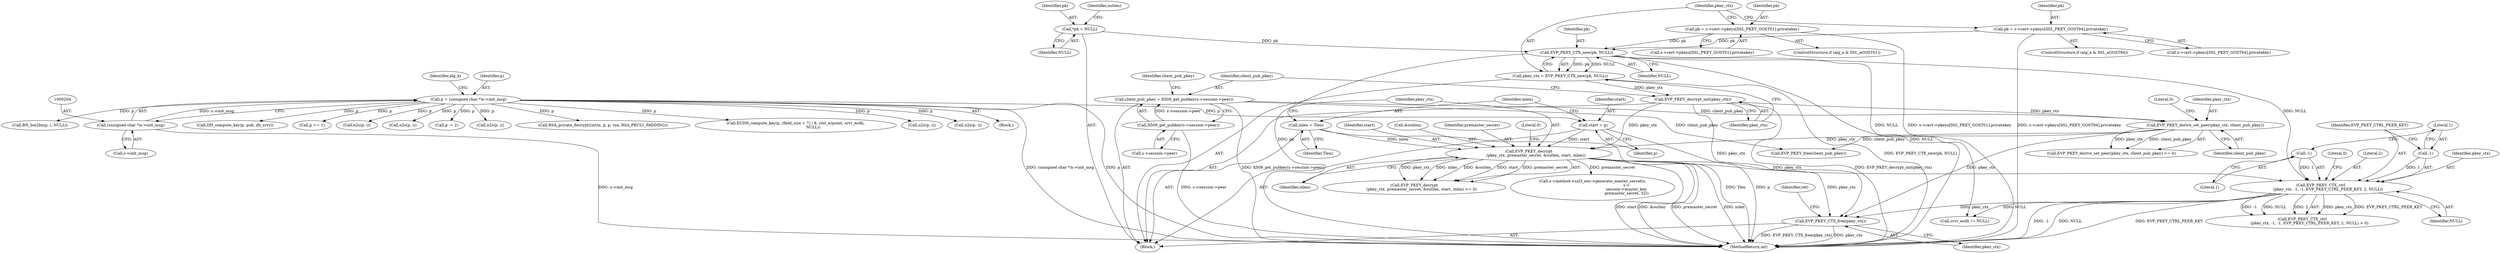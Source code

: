 digraph "0_openssl_3c66a669dfc7b3792f7af0758ea26fe8502ce70c@API" {
"1002118" [label="(Call,EVP_PKEY_CTX_free(pkey_ctx))"];
"1002064" [label="(Call,EVP_PKEY_decrypt\n            (pkey_ctx, premaster_secret, &outlen, start, inlen))"];
"1002008" [label="(Call,EVP_PKEY_decrypt_init(pkey_ctx))"];
"1002003" [label="(Call,pkey_ctx = EVP_PKEY_CTX_new(pk, NULL))"];
"1002005" [label="(Call,EVP_PKEY_CTX_new(pk, NULL))"];
"1001992" [label="(Call,pk = s->cert->pkeys[SSL_PKEY_GOST01].privatekey)"];
"1001976" [label="(Call,pk = s->cert->pkeys[SSL_PKEY_GOST94].privatekey)"];
"1001947" [label="(Call,*pk = NULL)"];
"1002023" [label="(Call,EVP_PKEY_derive_set_peer(pkey_ctx, client_pub_pkey))"];
"1002010" [label="(Call,client_pub_pkey = X509_get_pubkey(s->session->peer))"];
"1002012" [label="(Call,X509_get_pubkey(s->session->peer))"];
"1002056" [label="(Call,start = p)"];
"1000201" [label="(Call,p = (unsigned char *)s->init_msg)"];
"1000203" [label="(Call,(unsigned char *)s->init_msg)"];
"1002059" [label="(Call,inlen = Tlen)"];
"1002098" [label="(Call,EVP_PKEY_CTX_ctrl\n            (pkey_ctx, -1, -1, EVP_PKEY_CTRL_PEER_KEY, 2, NULL))"];
"1002100" [label="(Call,-1)"];
"1002102" [label="(Call,-1)"];
"1002012" [label="(Call,X509_get_pubkey(s->session->peer))"];
"1002148" [label="(Call,srvr_ecdh != NULL)"];
"1001949" [label="(Identifier,NULL)"];
"1002022" [label="(Call,EVP_PKEY_derive_set_peer(pkey_ctx, client_pub_pkey) <= 0)"];
"1002099" [label="(Identifier,pkey_ctx)"];
"1002057" [label="(Identifier,start)"];
"1001988" [label="(ControlStructure,if (alg_a & SSL_aGOST01))"];
"1002107" [label="(Literal,0)"];
"1002056" [label="(Call,start = p)"];
"1002119" [label="(Identifier,pkey_ctx)"];
"1001954" [label="(Identifier,outlen)"];
"1002025" [label="(Identifier,client_pub_pkey)"];
"1002116" [label="(Call,EVP_PKEY_free(client_pub_pkey))"];
"1001423" [label="(Call,p += 1)"];
"1001566" [label="(Call,n2s(p, i))"];
"1001802" [label="(Call,n2s(p, i))"];
"1002101" [label="(Literal,1)"];
"1002013" [label="(Call,s->session->peer)"];
"1002011" [label="(Identifier,client_pub_pkey)"];
"1000575" [label="(Call,p -= 2)"];
"1002102" [label="(Call,-1)"];
"1002083" [label="(Call,s->method->ssl3_enc->generate_master_secret(s,\n                                                        s->\n                                                        session->master_key,\n                                                        premaster_secret, 32))"];
"1002004" [label="(Identifier,pkey_ctx)"];
"1001947" [label="(Call,*pk = NULL)"];
"1002069" [label="(Identifier,start)"];
"1002005" [label="(Call,EVP_PKEY_CTX_new(pk, NULL))"];
"1001972" [label="(ControlStructure,if (alg_a & SSL_aGOST94))"];
"1002059" [label="(Call,inlen = Tlen)"];
"1001977" [label="(Identifier,pk)"];
"1002007" [label="(Identifier,NULL)"];
"1000847" [label="(Call,n2s(p, i))"];
"1002097" [label="(Call,EVP_PKEY_CTX_ctrl\n            (pkey_ctx, -1, -1, EVP_PKEY_CTRL_PEER_KEY, 2, NULL) > 0)"];
"1002100" [label="(Call,-1)"];
"1002006" [label="(Identifier,pk)"];
"1002104" [label="(Identifier,EVP_PKEY_CTRL_PEER_KEY)"];
"1002065" [label="(Identifier,pkey_ctx)"];
"1002026" [label="(Literal,0)"];
"1002121" [label="(Identifier,ret)"];
"1002118" [label="(Call,EVP_PKEY_CTX_free(pkey_ctx))"];
"1000385" [label="(Call,RSA_private_decrypt((int)n, p, p, rsa, RSA_PKCS1_PADDING))"];
"1001475" [label="(Call,ECDH_compute_key(p, (field_size + 7) / 8, clnt_ecpoint, srvr_ecdh,\n                             NULL))"];
"1002163" [label="(MethodReturn,int)"];
"1002098" [label="(Call,EVP_PKEY_CTX_ctrl\n            (pkey_ctx, -1, -1, EVP_PKEY_CTRL_PEER_KEY, 2, NULL))"];
"1002070" [label="(Identifier,inlen)"];
"1002066" [label="(Identifier,premaster_secret)"];
"1000205" [label="(Call,s->init_msg)"];
"1002061" [label="(Identifier,Tlen)"];
"1000209" [label="(Identifier,alg_k)"];
"1000203" [label="(Call,(unsigned char *)s->init_msg)"];
"1002106" [label="(Identifier,NULL)"];
"1002008" [label="(Call,EVP_PKEY_decrypt_init(pkey_ctx))"];
"1000330" [label="(Call,n2s(p, i))"];
"1002064" [label="(Call,EVP_PKEY_decrypt\n            (pkey_ctx, premaster_secret, &outlen, start, inlen))"];
"1001978" [label="(Call,s->cert->pkeys[SSL_PKEY_GOST94].privatekey)"];
"1002105" [label="(Literal,2)"];
"1002058" [label="(Identifier,p)"];
"1002009" [label="(Identifier,pkey_ctx)"];
"1002003" [label="(Call,pkey_ctx = EVP_PKEY_CTX_new(pk, NULL))"];
"1002024" [label="(Identifier,pkey_ctx)"];
"1000532" [label="(Call,n2s(p, i))"];
"1002103" [label="(Literal,1)"];
"1001936" [label="(Block,)"];
"1002060" [label="(Identifier,inlen)"];
"1000202" [label="(Identifier,p)"];
"1001993" [label="(Identifier,pk)"];
"1000143" [label="(Block,)"];
"1002010" [label="(Call,client_pub_pkey = X509_get_pubkey(s->session->peer))"];
"1000201" [label="(Call,p = (unsigned char *)s->init_msg)"];
"1002071" [label="(Literal,0)"];
"1001948" [label="(Identifier,pk)"];
"1000725" [label="(Call,BN_bin2bn(p, i, NULL))"];
"1002067" [label="(Call,&outlen)"];
"1001976" [label="(Call,pk = s->cert->pkeys[SSL_PKEY_GOST94].privatekey)"];
"1002019" [label="(Identifier,client_pub_pkey)"];
"1000740" [label="(Call,DH_compute_key(p, pub, dh_srvr))"];
"1002063" [label="(Call,EVP_PKEY_decrypt\n            (pkey_ctx, premaster_secret, &outlen, start, inlen) <= 0)"];
"1001994" [label="(Call,s->cert->pkeys[SSL_PKEY_GOST01].privatekey)"];
"1001992" [label="(Call,pk = s->cert->pkeys[SSL_PKEY_GOST01].privatekey)"];
"1002023" [label="(Call,EVP_PKEY_derive_set_peer(pkey_ctx, client_pub_pkey))"];
"1002118" -> "1001936"  [label="AST: "];
"1002118" -> "1002119"  [label="CFG: "];
"1002119" -> "1002118"  [label="AST: "];
"1002121" -> "1002118"  [label="CFG: "];
"1002118" -> "1002163"  [label="DDG: EVP_PKEY_CTX_free(pkey_ctx)"];
"1002118" -> "1002163"  [label="DDG: pkey_ctx"];
"1002064" -> "1002118"  [label="DDG: pkey_ctx"];
"1002098" -> "1002118"  [label="DDG: pkey_ctx"];
"1002008" -> "1002118"  [label="DDG: pkey_ctx"];
"1002023" -> "1002118"  [label="DDG: pkey_ctx"];
"1002064" -> "1002063"  [label="AST: "];
"1002064" -> "1002070"  [label="CFG: "];
"1002065" -> "1002064"  [label="AST: "];
"1002066" -> "1002064"  [label="AST: "];
"1002067" -> "1002064"  [label="AST: "];
"1002069" -> "1002064"  [label="AST: "];
"1002070" -> "1002064"  [label="AST: "];
"1002071" -> "1002064"  [label="CFG: "];
"1002064" -> "1002163"  [label="DDG: &outlen"];
"1002064" -> "1002163"  [label="DDG: premaster_secret"];
"1002064" -> "1002163"  [label="DDG: start"];
"1002064" -> "1002163"  [label="DDG: inlen"];
"1002064" -> "1002063"  [label="DDG: pkey_ctx"];
"1002064" -> "1002063"  [label="DDG: inlen"];
"1002064" -> "1002063"  [label="DDG: &outlen"];
"1002064" -> "1002063"  [label="DDG: start"];
"1002064" -> "1002063"  [label="DDG: premaster_secret"];
"1002008" -> "1002064"  [label="DDG: pkey_ctx"];
"1002023" -> "1002064"  [label="DDG: pkey_ctx"];
"1002056" -> "1002064"  [label="DDG: start"];
"1002059" -> "1002064"  [label="DDG: inlen"];
"1002064" -> "1002083"  [label="DDG: premaster_secret"];
"1002064" -> "1002098"  [label="DDG: pkey_ctx"];
"1002008" -> "1001936"  [label="AST: "];
"1002008" -> "1002009"  [label="CFG: "];
"1002009" -> "1002008"  [label="AST: "];
"1002011" -> "1002008"  [label="CFG: "];
"1002008" -> "1002163"  [label="DDG: EVP_PKEY_decrypt_init(pkey_ctx)"];
"1002003" -> "1002008"  [label="DDG: pkey_ctx"];
"1002008" -> "1002023"  [label="DDG: pkey_ctx"];
"1002003" -> "1001936"  [label="AST: "];
"1002003" -> "1002005"  [label="CFG: "];
"1002004" -> "1002003"  [label="AST: "];
"1002005" -> "1002003"  [label="AST: "];
"1002009" -> "1002003"  [label="CFG: "];
"1002003" -> "1002163"  [label="DDG: EVP_PKEY_CTX_new(pk, NULL)"];
"1002005" -> "1002003"  [label="DDG: pk"];
"1002005" -> "1002003"  [label="DDG: NULL"];
"1002005" -> "1002007"  [label="CFG: "];
"1002006" -> "1002005"  [label="AST: "];
"1002007" -> "1002005"  [label="AST: "];
"1002005" -> "1002163"  [label="DDG: NULL"];
"1002005" -> "1002163"  [label="DDG: pk"];
"1001992" -> "1002005"  [label="DDG: pk"];
"1001976" -> "1002005"  [label="DDG: pk"];
"1001947" -> "1002005"  [label="DDG: pk"];
"1002005" -> "1002098"  [label="DDG: NULL"];
"1002005" -> "1002148"  [label="DDG: NULL"];
"1001992" -> "1001988"  [label="AST: "];
"1001992" -> "1001994"  [label="CFG: "];
"1001993" -> "1001992"  [label="AST: "];
"1001994" -> "1001992"  [label="AST: "];
"1002004" -> "1001992"  [label="CFG: "];
"1001992" -> "1002163"  [label="DDG: s->cert->pkeys[SSL_PKEY_GOST01].privatekey"];
"1001976" -> "1001972"  [label="AST: "];
"1001976" -> "1001978"  [label="CFG: "];
"1001977" -> "1001976"  [label="AST: "];
"1001978" -> "1001976"  [label="AST: "];
"1002004" -> "1001976"  [label="CFG: "];
"1001976" -> "1002163"  [label="DDG: s->cert->pkeys[SSL_PKEY_GOST94].privatekey"];
"1001947" -> "1001936"  [label="AST: "];
"1001947" -> "1001949"  [label="CFG: "];
"1001948" -> "1001947"  [label="AST: "];
"1001949" -> "1001947"  [label="AST: "];
"1001954" -> "1001947"  [label="CFG: "];
"1002023" -> "1002022"  [label="AST: "];
"1002023" -> "1002025"  [label="CFG: "];
"1002024" -> "1002023"  [label="AST: "];
"1002025" -> "1002023"  [label="AST: "];
"1002026" -> "1002023"  [label="CFG: "];
"1002023" -> "1002022"  [label="DDG: pkey_ctx"];
"1002023" -> "1002022"  [label="DDG: client_pub_pkey"];
"1002010" -> "1002023"  [label="DDG: client_pub_pkey"];
"1002023" -> "1002116"  [label="DDG: client_pub_pkey"];
"1002010" -> "1001936"  [label="AST: "];
"1002010" -> "1002012"  [label="CFG: "];
"1002011" -> "1002010"  [label="AST: "];
"1002012" -> "1002010"  [label="AST: "];
"1002019" -> "1002010"  [label="CFG: "];
"1002010" -> "1002163"  [label="DDG: X509_get_pubkey(s->session->peer)"];
"1002012" -> "1002010"  [label="DDG: s->session->peer"];
"1002010" -> "1002116"  [label="DDG: client_pub_pkey"];
"1002012" -> "1002013"  [label="CFG: "];
"1002013" -> "1002012"  [label="AST: "];
"1002012" -> "1002163"  [label="DDG: s->session->peer"];
"1002056" -> "1001936"  [label="AST: "];
"1002056" -> "1002058"  [label="CFG: "];
"1002057" -> "1002056"  [label="AST: "];
"1002058" -> "1002056"  [label="AST: "];
"1002060" -> "1002056"  [label="CFG: "];
"1002056" -> "1002163"  [label="DDG: p"];
"1000201" -> "1002056"  [label="DDG: p"];
"1000201" -> "1000143"  [label="AST: "];
"1000201" -> "1000203"  [label="CFG: "];
"1000202" -> "1000201"  [label="AST: "];
"1000203" -> "1000201"  [label="AST: "];
"1000209" -> "1000201"  [label="CFG: "];
"1000201" -> "1002163"  [label="DDG: (unsigned char *)s->init_msg"];
"1000201" -> "1002163"  [label="DDG: p"];
"1000203" -> "1000201"  [label="DDG: s->init_msg"];
"1000201" -> "1000330"  [label="DDG: p"];
"1000201" -> "1000385"  [label="DDG: p"];
"1000201" -> "1000532"  [label="DDG: p"];
"1000201" -> "1000575"  [label="DDG: p"];
"1000201" -> "1000725"  [label="DDG: p"];
"1000201" -> "1000740"  [label="DDG: p"];
"1000201" -> "1000847"  [label="DDG: p"];
"1000201" -> "1001423"  [label="DDG: p"];
"1000201" -> "1001475"  [label="DDG: p"];
"1000201" -> "1001566"  [label="DDG: p"];
"1000201" -> "1001802"  [label="DDG: p"];
"1000203" -> "1000205"  [label="CFG: "];
"1000204" -> "1000203"  [label="AST: "];
"1000205" -> "1000203"  [label="AST: "];
"1000203" -> "1002163"  [label="DDG: s->init_msg"];
"1002059" -> "1001936"  [label="AST: "];
"1002059" -> "1002061"  [label="CFG: "];
"1002060" -> "1002059"  [label="AST: "];
"1002061" -> "1002059"  [label="AST: "];
"1002065" -> "1002059"  [label="CFG: "];
"1002059" -> "1002163"  [label="DDG: Tlen"];
"1002098" -> "1002097"  [label="AST: "];
"1002098" -> "1002106"  [label="CFG: "];
"1002099" -> "1002098"  [label="AST: "];
"1002100" -> "1002098"  [label="AST: "];
"1002102" -> "1002098"  [label="AST: "];
"1002104" -> "1002098"  [label="AST: "];
"1002105" -> "1002098"  [label="AST: "];
"1002106" -> "1002098"  [label="AST: "];
"1002107" -> "1002098"  [label="CFG: "];
"1002098" -> "1002163"  [label="DDG: -1"];
"1002098" -> "1002163"  [label="DDG: NULL"];
"1002098" -> "1002163"  [label="DDG: EVP_PKEY_CTRL_PEER_KEY"];
"1002098" -> "1002097"  [label="DDG: pkey_ctx"];
"1002098" -> "1002097"  [label="DDG: EVP_PKEY_CTRL_PEER_KEY"];
"1002098" -> "1002097"  [label="DDG: -1"];
"1002098" -> "1002097"  [label="DDG: NULL"];
"1002098" -> "1002097"  [label="DDG: 2"];
"1002100" -> "1002098"  [label="DDG: 1"];
"1002102" -> "1002098"  [label="DDG: 1"];
"1002098" -> "1002148"  [label="DDG: NULL"];
"1002100" -> "1002101"  [label="CFG: "];
"1002101" -> "1002100"  [label="AST: "];
"1002103" -> "1002100"  [label="CFG: "];
"1002102" -> "1002103"  [label="CFG: "];
"1002103" -> "1002102"  [label="AST: "];
"1002104" -> "1002102"  [label="CFG: "];
}
